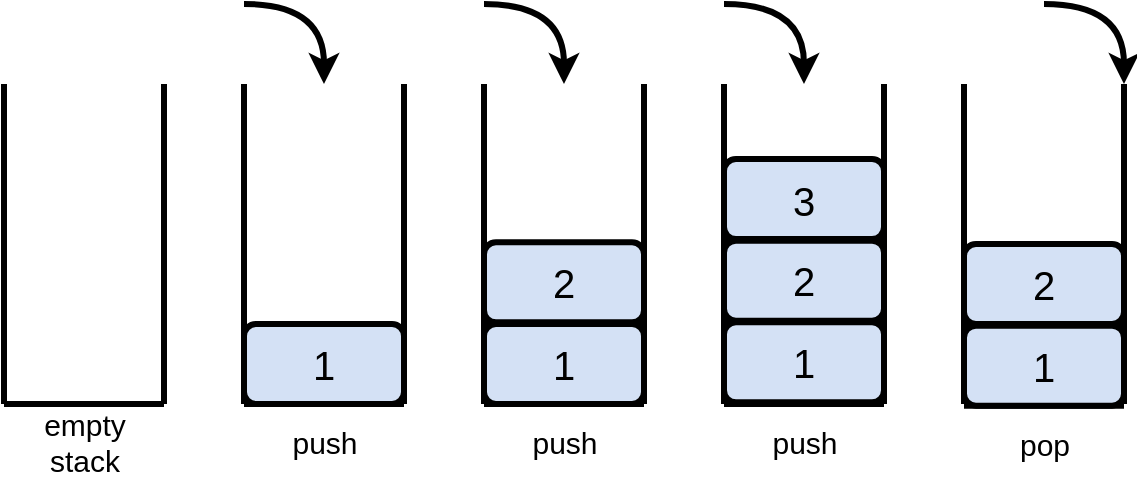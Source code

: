 <mxfile version="14.5.10" type="github">
  <diagram id="xbOir8xVy0ScPJbItb_Z" name="페이지-1">
    <mxGraphModel dx="1177" dy="676" grid="1" gridSize="10" guides="1" tooltips="1" connect="1" arrows="1" fold="1" page="1" pageScale="1" pageWidth="827" pageHeight="1169" math="0" shadow="0">
      <root>
        <mxCell id="0" />
        <mxCell id="1" parent="0" />
        <mxCell id="J8dEjbeaUniouszwW0W3-4" value="" style="group;" vertex="1" connectable="0" parent="1">
          <mxGeometry x="80" y="280" width="80" height="160" as="geometry" />
        </mxCell>
        <mxCell id="J8dEjbeaUniouszwW0W3-1" value="" style="endArrow=none;html=1;strokeWidth=3;" edge="1" parent="J8dEjbeaUniouszwW0W3-4">
          <mxGeometry width="50" height="50" relative="1" as="geometry">
            <mxPoint y="160" as="sourcePoint" />
            <mxPoint as="targetPoint" />
          </mxGeometry>
        </mxCell>
        <mxCell id="J8dEjbeaUniouszwW0W3-2" value="" style="endArrow=none;html=1;strokeWidth=3;" edge="1" parent="J8dEjbeaUniouszwW0W3-4">
          <mxGeometry width="50" height="50" relative="1" as="geometry">
            <mxPoint y="160" as="sourcePoint" />
            <mxPoint x="80" y="160" as="targetPoint" />
          </mxGeometry>
        </mxCell>
        <mxCell id="J8dEjbeaUniouszwW0W3-3" value="" style="endArrow=none;html=1;strokeWidth=3;" edge="1" parent="J8dEjbeaUniouszwW0W3-4">
          <mxGeometry width="50" height="50" relative="1" as="geometry">
            <mxPoint x="80" y="160" as="sourcePoint" />
            <mxPoint x="80" as="targetPoint" />
          </mxGeometry>
        </mxCell>
        <mxCell id="J8dEjbeaUniouszwW0W3-24" value="&lt;font style=&quot;font-size: 15px&quot;&gt;empty &lt;br&gt;stack&lt;/font&gt;" style="text;html=1;resizable=0;autosize=1;align=center;verticalAlign=middle;points=[];fillColor=none;strokeColor=none;rounded=0;" vertex="1" parent="1">
          <mxGeometry x="90" y="439" width="60" height="40" as="geometry" />
        </mxCell>
        <mxCell id="J8dEjbeaUniouszwW0W3-27" value="" style="group;" vertex="1" connectable="0" parent="1">
          <mxGeometry x="200" y="280" width="80" height="160" as="geometry" />
        </mxCell>
        <mxCell id="J8dEjbeaUniouszwW0W3-28" value="" style="endArrow=none;html=1;strokeWidth=3;" edge="1" parent="J8dEjbeaUniouszwW0W3-27">
          <mxGeometry width="50" height="50" relative="1" as="geometry">
            <mxPoint y="160" as="sourcePoint" />
            <mxPoint as="targetPoint" />
          </mxGeometry>
        </mxCell>
        <mxCell id="J8dEjbeaUniouszwW0W3-29" value="" style="endArrow=none;html=1;strokeWidth=3;" edge="1" parent="J8dEjbeaUniouszwW0W3-27">
          <mxGeometry width="50" height="50" relative="1" as="geometry">
            <mxPoint y="160" as="sourcePoint" />
            <mxPoint x="80" y="160" as="targetPoint" />
          </mxGeometry>
        </mxCell>
        <mxCell id="J8dEjbeaUniouszwW0W3-30" value="" style="endArrow=none;html=1;strokeWidth=3;" edge="1" parent="J8dEjbeaUniouszwW0W3-27">
          <mxGeometry width="50" height="50" relative="1" as="geometry">
            <mxPoint x="80" y="160" as="sourcePoint" />
            <mxPoint x="80" as="targetPoint" />
          </mxGeometry>
        </mxCell>
        <mxCell id="J8dEjbeaUniouszwW0W3-47" value="1" style="rounded=1;whiteSpace=wrap;html=1;strokeColor=#000000;strokeWidth=3;fillColor=#D4E1F5;fontSize=20;" vertex="1" parent="J8dEjbeaUniouszwW0W3-27">
          <mxGeometry y="120" width="80" height="40" as="geometry" />
        </mxCell>
        <mxCell id="J8dEjbeaUniouszwW0W3-31" value="&lt;span style=&quot;font-size: 15px&quot;&gt;push&lt;/span&gt;" style="text;html=1;resizable=0;autosize=1;align=center;verticalAlign=middle;points=[];fillColor=none;strokeColor=none;rounded=0;" vertex="1" parent="1">
          <mxGeometry x="215" y="449" width="50" height="20" as="geometry" />
        </mxCell>
        <mxCell id="J8dEjbeaUniouszwW0W3-32" value="" style="group;" vertex="1" connectable="0" parent="1">
          <mxGeometry x="320" y="280" width="80" height="160" as="geometry" />
        </mxCell>
        <mxCell id="J8dEjbeaUniouszwW0W3-33" value="" style="endArrow=none;html=1;strokeWidth=3;" edge="1" parent="J8dEjbeaUniouszwW0W3-32">
          <mxGeometry width="50" height="50" relative="1" as="geometry">
            <mxPoint y="160" as="sourcePoint" />
            <mxPoint as="targetPoint" />
          </mxGeometry>
        </mxCell>
        <mxCell id="J8dEjbeaUniouszwW0W3-34" value="" style="endArrow=none;html=1;strokeWidth=3;" edge="1" parent="J8dEjbeaUniouszwW0W3-32">
          <mxGeometry width="50" height="50" relative="1" as="geometry">
            <mxPoint y="160" as="sourcePoint" />
            <mxPoint x="80" y="160" as="targetPoint" />
          </mxGeometry>
        </mxCell>
        <mxCell id="J8dEjbeaUniouszwW0W3-35" value="" style="endArrow=none;html=1;strokeWidth=3;" edge="1" parent="J8dEjbeaUniouszwW0W3-32">
          <mxGeometry width="50" height="50" relative="1" as="geometry">
            <mxPoint x="80" y="160" as="sourcePoint" />
            <mxPoint x="80" as="targetPoint" />
          </mxGeometry>
        </mxCell>
        <mxCell id="J8dEjbeaUniouszwW0W3-50" value="1" style="rounded=1;whiteSpace=wrap;html=1;strokeColor=#000000;strokeWidth=3;fillColor=#D4E1F5;fontSize=20;" vertex="1" parent="J8dEjbeaUniouszwW0W3-32">
          <mxGeometry y="120" width="80" height="40" as="geometry" />
        </mxCell>
        <mxCell id="J8dEjbeaUniouszwW0W3-52" value="" style="endArrow=none;html=1;strokeWidth=3;" edge="1" parent="J8dEjbeaUniouszwW0W3-32">
          <mxGeometry width="50" height="50" relative="1" as="geometry">
            <mxPoint y="119.17" as="sourcePoint" />
            <mxPoint x="80" y="119.17" as="targetPoint" />
          </mxGeometry>
        </mxCell>
        <mxCell id="J8dEjbeaUniouszwW0W3-53" value="2" style="rounded=1;whiteSpace=wrap;html=1;strokeColor=#000000;strokeWidth=3;fillColor=#D4E1F5;fontSize=20;" vertex="1" parent="J8dEjbeaUniouszwW0W3-32">
          <mxGeometry y="79.17" width="80" height="40" as="geometry" />
        </mxCell>
        <mxCell id="J8dEjbeaUniouszwW0W3-36" value="&lt;span style=&quot;font-size: 15px&quot;&gt;push&lt;/span&gt;" style="text;html=1;resizable=0;autosize=1;align=center;verticalAlign=middle;points=[];fillColor=none;strokeColor=none;rounded=0;" vertex="1" parent="1">
          <mxGeometry x="335" y="449" width="50" height="20" as="geometry" />
        </mxCell>
        <mxCell id="J8dEjbeaUniouszwW0W3-37" value="" style="group;" vertex="1" connectable="0" parent="1">
          <mxGeometry x="440" y="280" width="80" height="160" as="geometry" />
        </mxCell>
        <mxCell id="J8dEjbeaUniouszwW0W3-38" value="" style="endArrow=none;html=1;strokeWidth=3;" edge="1" parent="J8dEjbeaUniouszwW0W3-37">
          <mxGeometry width="50" height="50" relative="1" as="geometry">
            <mxPoint y="160" as="sourcePoint" />
            <mxPoint as="targetPoint" />
          </mxGeometry>
        </mxCell>
        <mxCell id="J8dEjbeaUniouszwW0W3-39" value="" style="endArrow=none;html=1;strokeWidth=3;" edge="1" parent="J8dEjbeaUniouszwW0W3-37">
          <mxGeometry width="50" height="50" relative="1" as="geometry">
            <mxPoint y="160" as="sourcePoint" />
            <mxPoint x="80" y="160" as="targetPoint" />
          </mxGeometry>
        </mxCell>
        <mxCell id="J8dEjbeaUniouszwW0W3-40" value="" style="endArrow=none;html=1;strokeWidth=3;" edge="1" parent="J8dEjbeaUniouszwW0W3-37">
          <mxGeometry width="50" height="50" relative="1" as="geometry">
            <mxPoint x="80" y="160" as="sourcePoint" />
            <mxPoint x="80" as="targetPoint" />
          </mxGeometry>
        </mxCell>
        <mxCell id="J8dEjbeaUniouszwW0W3-54" value="" style="endArrow=none;html=1;strokeWidth=3;" edge="1" parent="J8dEjbeaUniouszwW0W3-37">
          <mxGeometry width="50" height="50" relative="1" as="geometry">
            <mxPoint y="159.17" as="sourcePoint" />
            <mxPoint x="80" y="159.17" as="targetPoint" />
          </mxGeometry>
        </mxCell>
        <mxCell id="J8dEjbeaUniouszwW0W3-55" value="1" style="rounded=1;whiteSpace=wrap;html=1;strokeColor=#000000;strokeWidth=3;fillColor=#D4E1F5;fontSize=20;" vertex="1" parent="J8dEjbeaUniouszwW0W3-37">
          <mxGeometry y="119.17" width="80" height="40" as="geometry" />
        </mxCell>
        <mxCell id="J8dEjbeaUniouszwW0W3-56" value="" style="endArrow=none;html=1;strokeWidth=3;" edge="1" parent="J8dEjbeaUniouszwW0W3-37">
          <mxGeometry width="50" height="50" relative="1" as="geometry">
            <mxPoint y="118.34" as="sourcePoint" />
            <mxPoint x="80" y="118.34" as="targetPoint" />
          </mxGeometry>
        </mxCell>
        <mxCell id="J8dEjbeaUniouszwW0W3-57" value="2" style="rounded=1;whiteSpace=wrap;html=1;strokeColor=#000000;strokeWidth=3;fillColor=#D4E1F5;fontSize=20;" vertex="1" parent="J8dEjbeaUniouszwW0W3-37">
          <mxGeometry y="78.34" width="80" height="40" as="geometry" />
        </mxCell>
        <mxCell id="J8dEjbeaUniouszwW0W3-58" value="" style="endArrow=none;html=1;strokeWidth=3;" edge="1" parent="J8dEjbeaUniouszwW0W3-37">
          <mxGeometry width="50" height="50" relative="1" as="geometry">
            <mxPoint y="77.51" as="sourcePoint" />
            <mxPoint x="80" y="77.51" as="targetPoint" />
          </mxGeometry>
        </mxCell>
        <mxCell id="J8dEjbeaUniouszwW0W3-59" value="3" style="rounded=1;whiteSpace=wrap;html=1;strokeColor=#000000;strokeWidth=3;fillColor=#D4E1F5;fontSize=20;" vertex="1" parent="J8dEjbeaUniouszwW0W3-37">
          <mxGeometry y="37.51" width="80" height="40" as="geometry" />
        </mxCell>
        <mxCell id="J8dEjbeaUniouszwW0W3-41" value="&lt;span style=&quot;font-size: 15px&quot;&gt;push&lt;/span&gt;" style="text;html=1;resizable=0;autosize=1;align=center;verticalAlign=middle;points=[];fillColor=none;strokeColor=none;rounded=0;" vertex="1" parent="1">
          <mxGeometry x="455" y="449" width="50" height="20" as="geometry" />
        </mxCell>
        <mxCell id="J8dEjbeaUniouszwW0W3-42" value="" style="group;" vertex="1" connectable="0" parent="1">
          <mxGeometry x="560" y="280" width="80" height="189.83" as="geometry" />
        </mxCell>
        <mxCell id="J8dEjbeaUniouszwW0W3-43" value="" style="endArrow=none;html=1;strokeWidth=3;" edge="1" parent="J8dEjbeaUniouszwW0W3-42">
          <mxGeometry width="50" height="50" relative="1" as="geometry">
            <mxPoint y="160" as="sourcePoint" />
            <mxPoint as="targetPoint" />
          </mxGeometry>
        </mxCell>
        <mxCell id="J8dEjbeaUniouszwW0W3-44" value="" style="endArrow=none;html=1;strokeWidth=3;" edge="1" parent="J8dEjbeaUniouszwW0W3-42">
          <mxGeometry width="50" height="50" relative="1" as="geometry">
            <mxPoint y="160" as="sourcePoint" />
            <mxPoint x="80" y="160" as="targetPoint" />
          </mxGeometry>
        </mxCell>
        <mxCell id="J8dEjbeaUniouszwW0W3-45" value="" style="endArrow=none;html=1;strokeWidth=3;" edge="1" parent="J8dEjbeaUniouszwW0W3-42">
          <mxGeometry width="50" height="50" relative="1" as="geometry">
            <mxPoint x="80" y="160" as="sourcePoint" />
            <mxPoint x="80" as="targetPoint" />
          </mxGeometry>
        </mxCell>
        <mxCell id="J8dEjbeaUniouszwW0W3-60" value="" style="endArrow=none;html=1;strokeWidth=3;" edge="1" parent="J8dEjbeaUniouszwW0W3-42">
          <mxGeometry width="50" height="50" relative="1" as="geometry">
            <mxPoint y="160.83" as="sourcePoint" />
            <mxPoint x="80" y="160.83" as="targetPoint" />
          </mxGeometry>
        </mxCell>
        <mxCell id="J8dEjbeaUniouszwW0W3-61" value="1" style="rounded=1;whiteSpace=wrap;html=1;strokeColor=#000000;strokeWidth=3;fillColor=#D4E1F5;fontSize=20;" vertex="1" parent="J8dEjbeaUniouszwW0W3-42">
          <mxGeometry y="120.83" width="80" height="40" as="geometry" />
        </mxCell>
        <mxCell id="J8dEjbeaUniouszwW0W3-62" value="" style="endArrow=none;html=1;strokeWidth=3;" edge="1" parent="J8dEjbeaUniouszwW0W3-42">
          <mxGeometry width="50" height="50" relative="1" as="geometry">
            <mxPoint y="120.0" as="sourcePoint" />
            <mxPoint x="80" y="120.0" as="targetPoint" />
          </mxGeometry>
        </mxCell>
        <mxCell id="J8dEjbeaUniouszwW0W3-63" value="2" style="rounded=1;whiteSpace=wrap;html=1;strokeColor=#000000;strokeWidth=3;fillColor=#D4E1F5;fontSize=20;" vertex="1" parent="J8dEjbeaUniouszwW0W3-42">
          <mxGeometry y="80" width="80" height="40" as="geometry" />
        </mxCell>
        <mxCell id="J8dEjbeaUniouszwW0W3-64" value="&lt;span style=&quot;font-size: 15px&quot;&gt;pop&lt;/span&gt;" style="text;html=1;resizable=0;autosize=1;align=center;verticalAlign=middle;points=[];fillColor=none;strokeColor=none;rounded=0;" vertex="1" parent="J8dEjbeaUniouszwW0W3-42">
          <mxGeometry x="20" y="169.83" width="40" height="20" as="geometry" />
        </mxCell>
        <mxCell id="J8dEjbeaUniouszwW0W3-74" value="" style="curved=1;endArrow=classic;html=1;fontSize=20;strokeWidth=3;" edge="1" parent="1">
          <mxGeometry width="50" height="50" relative="1" as="geometry">
            <mxPoint x="200" y="240" as="sourcePoint" />
            <mxPoint x="240" y="280" as="targetPoint" />
            <Array as="points">
              <mxPoint x="240" y="240" />
            </Array>
          </mxGeometry>
        </mxCell>
        <mxCell id="J8dEjbeaUniouszwW0W3-75" value="" style="curved=1;endArrow=classic;html=1;fontSize=20;strokeWidth=3;" edge="1" parent="1">
          <mxGeometry width="50" height="50" relative="1" as="geometry">
            <mxPoint x="320" y="240.0" as="sourcePoint" />
            <mxPoint x="360" y="280.0" as="targetPoint" />
            <Array as="points">
              <mxPoint x="360" y="240" />
            </Array>
          </mxGeometry>
        </mxCell>
        <mxCell id="J8dEjbeaUniouszwW0W3-76" value="" style="curved=1;endArrow=classic;html=1;fontSize=20;strokeWidth=3;" edge="1" parent="1">
          <mxGeometry width="50" height="50" relative="1" as="geometry">
            <mxPoint x="440" y="240.0" as="sourcePoint" />
            <mxPoint x="480" y="280.0" as="targetPoint" />
            <Array as="points">
              <mxPoint x="480" y="240" />
            </Array>
          </mxGeometry>
        </mxCell>
        <mxCell id="J8dEjbeaUniouszwW0W3-78" value="" style="curved=1;endArrow=classic;html=1;fontSize=20;strokeWidth=3;" edge="1" parent="1">
          <mxGeometry width="50" height="50" relative="1" as="geometry">
            <mxPoint x="600" y="240.0" as="sourcePoint" />
            <mxPoint x="640" y="280.0" as="targetPoint" />
            <Array as="points">
              <mxPoint x="640" y="240" />
            </Array>
          </mxGeometry>
        </mxCell>
      </root>
    </mxGraphModel>
  </diagram>
</mxfile>
